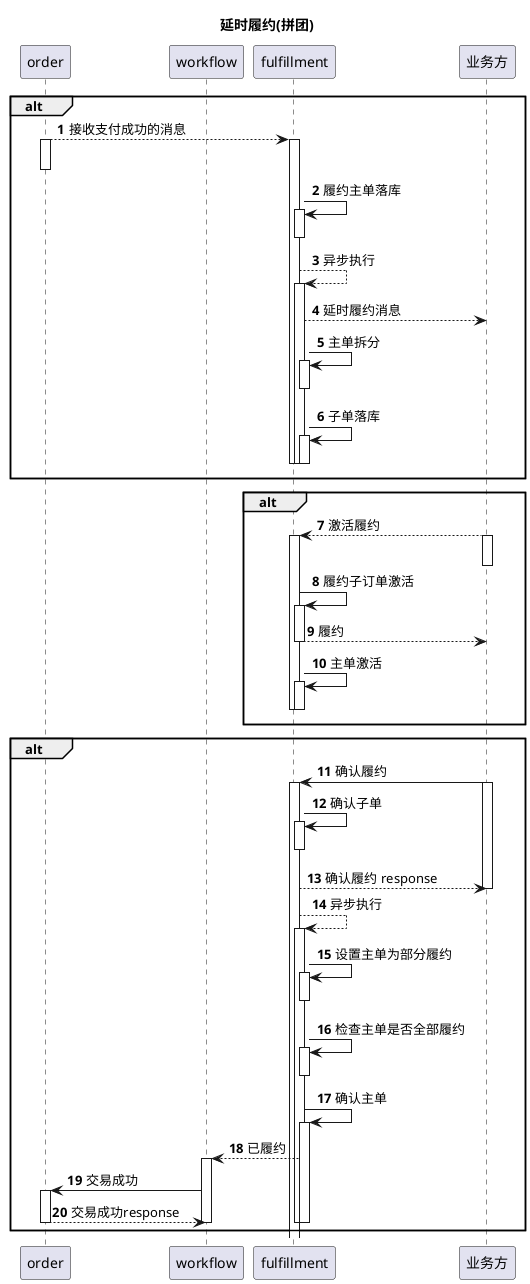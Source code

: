 @startuml
title 延时履约(拼团)
autonumber
participant order
participant workflow
participant fulfillment
participant 业务方

alt
order --> fulfillment:接收支付成功的消息
activate order
deactivate order

activate fulfillment
fulfillment -> fulfillment:履约主单落库
activate fulfillment
deactivate fulfillment
fulfillment --> fulfillment:异步执行
activate fulfillment
fulfillment --> 业务方:延时履约消息

fulfillment -> fulfillment:主单拆分
activate fulfillment
deactivate fulfillment

fulfillment -> fulfillment:子单落库
activate fulfillment
deactivate fulfillment

deactivate fulfillment
deactivate fulfillment
end

alt
业务方-->fulfillment:激活履约
activate 业务方
deactivate 业务方

activate fulfillment

fulfillment -> fulfillment:履约子订单激活
activate fulfillment
fulfillment --> 业务方:履约
deactivate fulfillment

fulfillment -> fulfillment:主单激活
activate fulfillment
deactivate fulfillment
deactivate fulfillment
end

alt
业务方 -> fulfillment:确认履约
activate 业务方
activate fulfillment

fulfillment -> fulfillment:确认子单
activate fulfillment
deactivate fulfillment
fulfillment --> 业务方:确认履约 response
deactivate 业务方

fulfillment --> fulfillment:异步执行
activate fulfillment
fulfillment -> fulfillment:设置主单为部分履约
activate fulfillment
deactivate fulfillment

fulfillment -> fulfillment:检查主单是否全部履约
activate fulfillment
deactivate fulfillment

fulfillment -> fulfillment:确认主单
activate fulfillment
fulfillment-->workflow:已履约
activate workflow
workflow -> order:交易成功
activate order
order-->workflow:交易成功response
deactivate order
deactivate workflow
deactivate fulfillment

deactivate fulfillment
end

@enduml